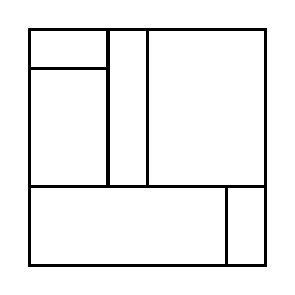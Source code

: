 \begin{tikzpicture}[very thick, scale=.5]
    \draw (0,5) rectangle (2,6);
    \draw (0,2) rectangle (2,5);
    \draw (2,2) rectangle (3,6);
    \draw (3,2) rectangle (6,6);
    \draw (0,0) rectangle (5,2);
    \draw (5,0) rectangle (6,2);
\end{tikzpicture}
